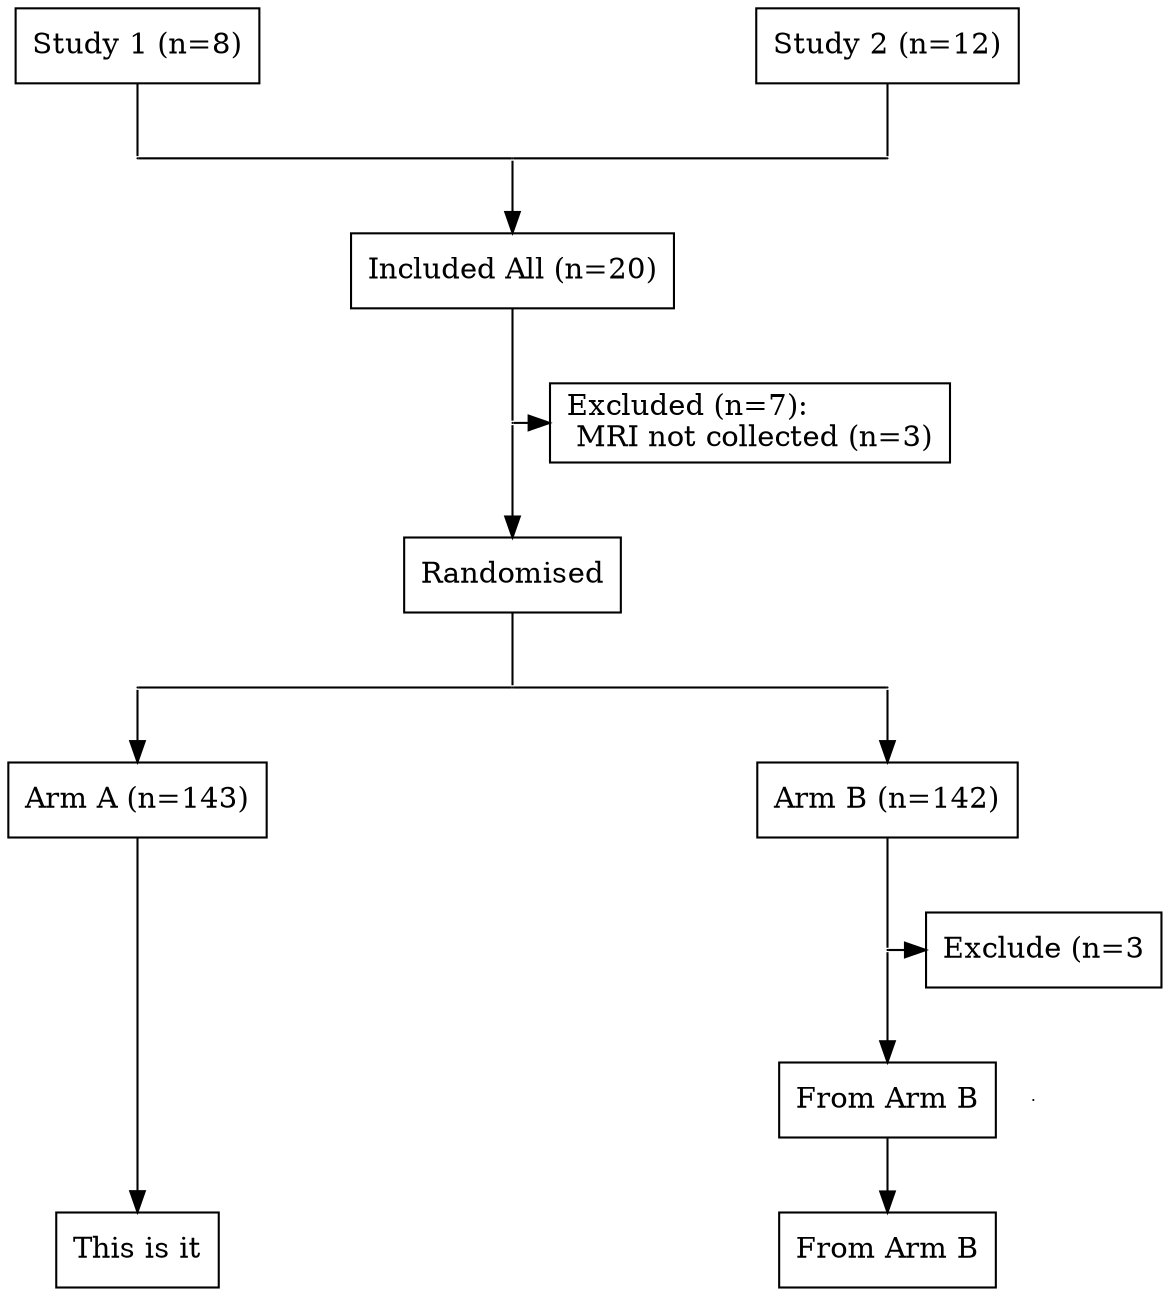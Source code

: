 digraph consort_diagram {
  graph [layout = dot]





# node definitions with substituted label text
  node [shape = rectangle, fillcolor = Biege, style="", fillcolor = "", color = ""]

node1 [label = "Study 1 (n=8)"]
node2 [label = "Study 2 (n=12)"]
node3 [label = "Included All (n=20)"]
node4 [label = "Excluded (n=7):\l MRI not collected (n=3)\l"]
node5 [label = "Randomised"]
node6 [label = "Arm A (n=143)"]
node7 [label = "Arm B (n=142)"]
node9 [label = "Exclude (n=3\l"]
node11 [label = "From Arm B"]
node12 [label = "This is it"]
node13 [label = "From Arm B"]


## Invisible point node for joints

node [shape = point, width = 0]

P1 P2 P3 P4 P5 P6 P7 P8

subgraph {
  rank = same; rankdir = LR; P1; P2; P3;
  }
subgraph {
  rank = same; rankdir = LR; node1; node2;
  }
subgraph {
  rank = same; rankdir = LR; P4; node4;
  }
subgraph {
  rank = same; rankdir = LR; P5; P6; P7;
  }
subgraph {
  rank = same; rankdir = LR; node6; node7;
  }
subgraph {
  rank = same; rankdir = LR; node10; node11;
  }
subgraph {
  rank = same; rankdir = LR; P8; node9;
  }
subgraph {
  rank = same; rankdir = LR; node12; node13;
  }

edge[style=""];

P2 -> node3;
node1 -> P1 [arrowhead = none];
node2 -> P3 [arrowhead = none];
P1 -> P2 -> P3 [arrowhead = none, minlen = 10];
node3 -> P4 [arrowhead = none];
P4 -> node4;
P4 -> node5;
node5 -> P6 [arrowhead = none];
P5 -> node6;
P7 -> node7;
P5 -> P6 -> P7 [arrowhead = none, minlen = 10];
node6 -> node12;
node7 -> P8 [arrowhead = none];
P8 -> node9;
P8 -> node11;
node11 -> node13;


}
